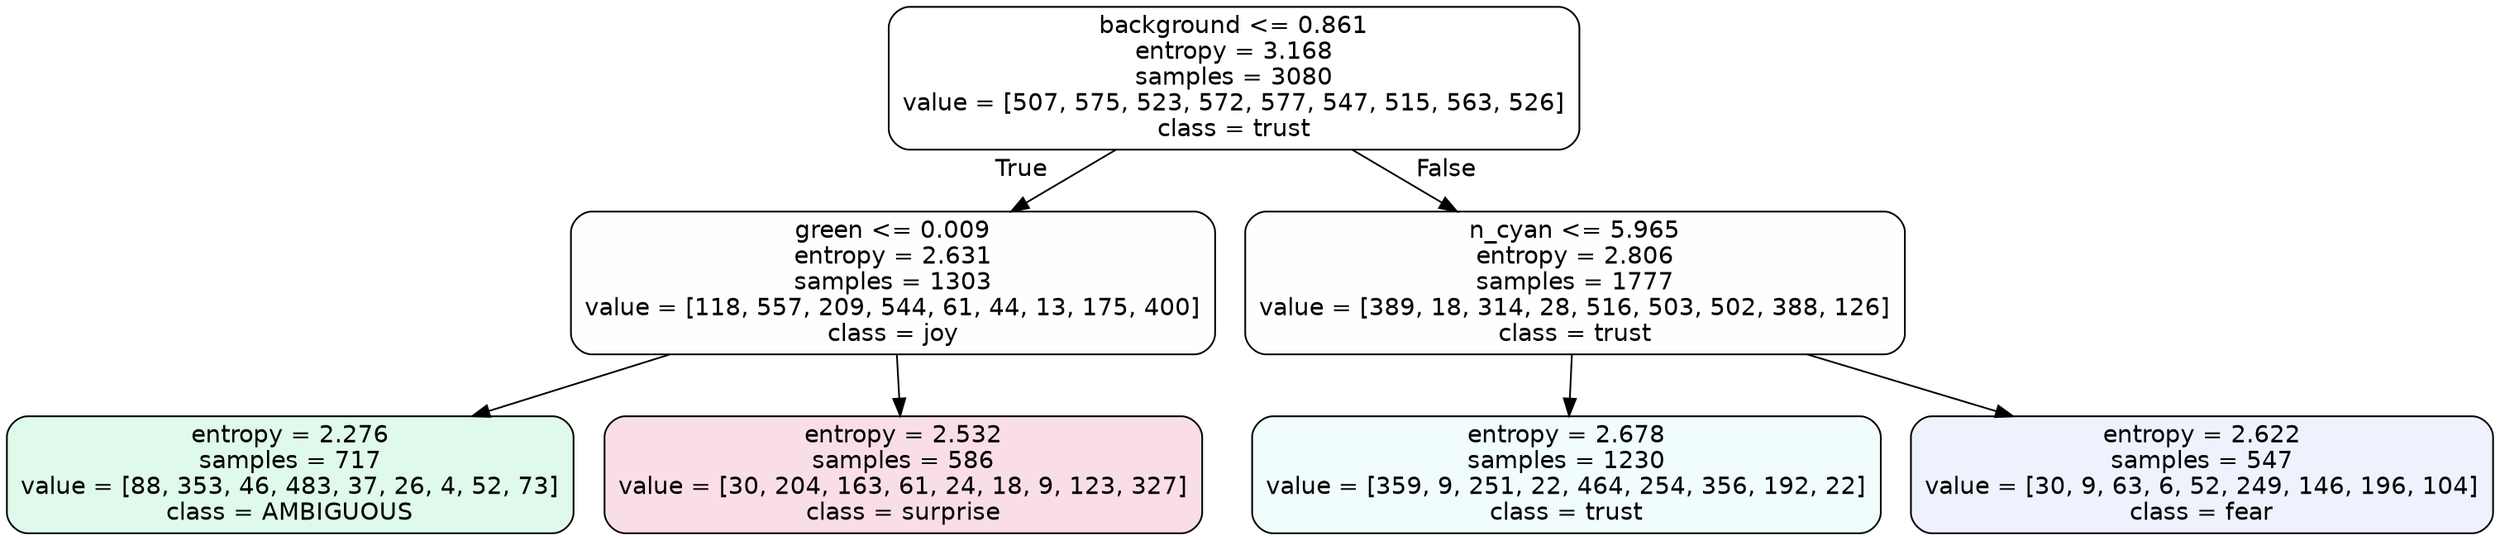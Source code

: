 digraph Tree {
node [shape=box, style="filled, rounded", color="black", fontname=helvetica] ;
edge [fontname=helvetica] ;
0 [label="background <= 0.861\nentropy = 3.168\nsamples = 3080\nvalue = [507, 575, 523, 572, 577, 547, 515, 563, 526]\nclass = trust", fillcolor="#39d7e500"] ;
1 [label="green <= 0.009\nentropy = 2.631\nsamples = 1303\nvalue = [118, 557, 209, 544, 61, 44, 13, 175, 400]\nclass = joy", fillcolor="#d7e53902"] ;
0 -> 1 [labeldistance=2.5, labelangle=45, headlabel="True"] ;
2 [label="entropy = 2.276\nsamples = 717\nvalue = [88, 353, 46, 483, 37, 26, 4, 52, 73]\nclass = AMBIGUOUS", fillcolor="#39e58129"] ;
1 -> 2 ;
3 [label="entropy = 2.532\nsamples = 586\nvalue = [30, 204, 163, 61, 24, 18, 9, 123, 327]\nclass = surprise", fillcolor="#e539642a"] ;
1 -> 3 ;
4 [label="n_cyan <= 5.965\nentropy = 2.806\nsamples = 1777\nvalue = [389, 18, 314, 28, 516, 503, 502, 388, 126]\nclass = trust", fillcolor="#39d7e501"] ;
0 -> 4 [labeldistance=2.5, labelangle=-45, headlabel="False"] ;
5 [label="entropy = 2.678\nsamples = 1230\nvalue = [359, 9, 251, 22, 464, 254, 356, 192, 22]\nclass = trust", fillcolor="#39d7e511"] ;
4 -> 5 ;
6 [label="entropy = 2.622\nsamples = 547\nvalue = [30, 9, 63, 6, 52, 249, 146, 196, 104]\nclass = fear", fillcolor="#3964e515"] ;
4 -> 6 ;
}